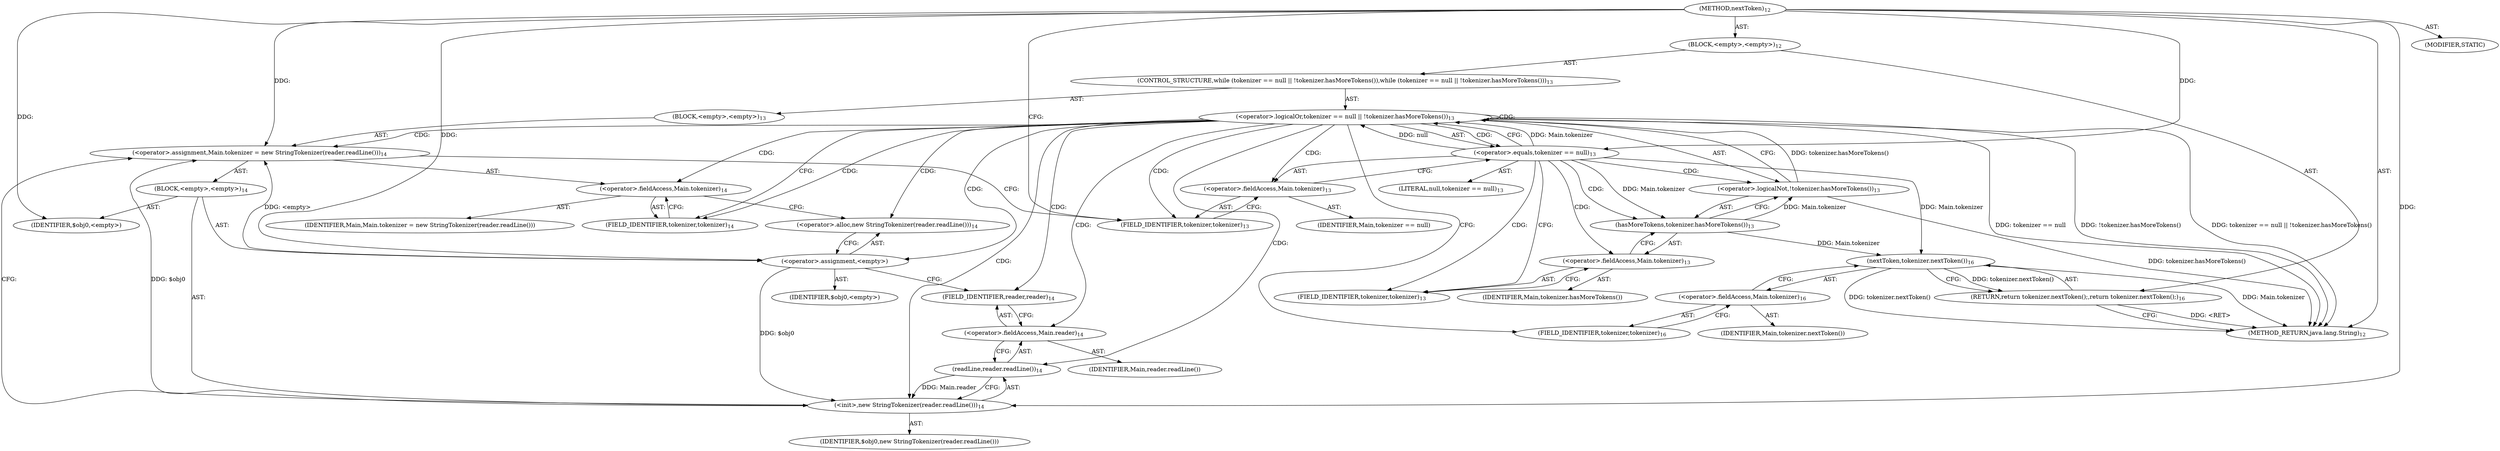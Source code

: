 digraph "nextToken" {  
"23" [label = <(METHOD,nextToken)<SUB>12</SUB>> ]
"24" [label = <(BLOCK,&lt;empty&gt;,&lt;empty&gt;)<SUB>12</SUB>> ]
"25" [label = <(CONTROL_STRUCTURE,while (tokenizer == null || !tokenizer.hasMoreTokens()),while (tokenizer == null || !tokenizer.hasMoreTokens()))<SUB>13</SUB>> ]
"26" [label = <(&lt;operator&gt;.logicalOr,tokenizer == null || !tokenizer.hasMoreTokens())<SUB>13</SUB>> ]
"27" [label = <(&lt;operator&gt;.equals,tokenizer == null)<SUB>13</SUB>> ]
"28" [label = <(&lt;operator&gt;.fieldAccess,Main.tokenizer)<SUB>13</SUB>> ]
"29" [label = <(IDENTIFIER,Main,tokenizer == null)> ]
"30" [label = <(FIELD_IDENTIFIER,tokenizer,tokenizer)<SUB>13</SUB>> ]
"31" [label = <(LITERAL,null,tokenizer == null)<SUB>13</SUB>> ]
"32" [label = <(&lt;operator&gt;.logicalNot,!tokenizer.hasMoreTokens())<SUB>13</SUB>> ]
"33" [label = <(hasMoreTokens,tokenizer.hasMoreTokens())<SUB>13</SUB>> ]
"34" [label = <(&lt;operator&gt;.fieldAccess,Main.tokenizer)<SUB>13</SUB>> ]
"35" [label = <(IDENTIFIER,Main,tokenizer.hasMoreTokens())> ]
"36" [label = <(FIELD_IDENTIFIER,tokenizer,tokenizer)<SUB>13</SUB>> ]
"37" [label = <(BLOCK,&lt;empty&gt;,&lt;empty&gt;)<SUB>13</SUB>> ]
"38" [label = <(&lt;operator&gt;.assignment,Main.tokenizer = new StringTokenizer(reader.readLine()))<SUB>14</SUB>> ]
"39" [label = <(&lt;operator&gt;.fieldAccess,Main.tokenizer)<SUB>14</SUB>> ]
"40" [label = <(IDENTIFIER,Main,Main.tokenizer = new StringTokenizer(reader.readLine()))> ]
"41" [label = <(FIELD_IDENTIFIER,tokenizer,tokenizer)<SUB>14</SUB>> ]
"42" [label = <(BLOCK,&lt;empty&gt;,&lt;empty&gt;)<SUB>14</SUB>> ]
"43" [label = <(&lt;operator&gt;.assignment,&lt;empty&gt;)> ]
"44" [label = <(IDENTIFIER,$obj0,&lt;empty&gt;)> ]
"45" [label = <(&lt;operator&gt;.alloc,new StringTokenizer(reader.readLine()))<SUB>14</SUB>> ]
"46" [label = <(&lt;init&gt;,new StringTokenizer(reader.readLine()))<SUB>14</SUB>> ]
"47" [label = <(IDENTIFIER,$obj0,new StringTokenizer(reader.readLine()))> ]
"48" [label = <(readLine,reader.readLine())<SUB>14</SUB>> ]
"49" [label = <(&lt;operator&gt;.fieldAccess,Main.reader)<SUB>14</SUB>> ]
"50" [label = <(IDENTIFIER,Main,reader.readLine())> ]
"51" [label = <(FIELD_IDENTIFIER,reader,reader)<SUB>14</SUB>> ]
"52" [label = <(IDENTIFIER,$obj0,&lt;empty&gt;)> ]
"53" [label = <(RETURN,return tokenizer.nextToken();,return tokenizer.nextToken();)<SUB>16</SUB>> ]
"54" [label = <(nextToken,tokenizer.nextToken())<SUB>16</SUB>> ]
"55" [label = <(&lt;operator&gt;.fieldAccess,Main.tokenizer)<SUB>16</SUB>> ]
"56" [label = <(IDENTIFIER,Main,tokenizer.nextToken())> ]
"57" [label = <(FIELD_IDENTIFIER,tokenizer,tokenizer)<SUB>16</SUB>> ]
"58" [label = <(MODIFIER,STATIC)> ]
"59" [label = <(METHOD_RETURN,java.lang.String)<SUB>12</SUB>> ]
  "23" -> "24"  [ label = "AST: "] 
  "23" -> "58"  [ label = "AST: "] 
  "23" -> "59"  [ label = "AST: "] 
  "24" -> "25"  [ label = "AST: "] 
  "24" -> "53"  [ label = "AST: "] 
  "25" -> "26"  [ label = "AST: "] 
  "25" -> "37"  [ label = "AST: "] 
  "26" -> "27"  [ label = "AST: "] 
  "26" -> "32"  [ label = "AST: "] 
  "27" -> "28"  [ label = "AST: "] 
  "27" -> "31"  [ label = "AST: "] 
  "28" -> "29"  [ label = "AST: "] 
  "28" -> "30"  [ label = "AST: "] 
  "32" -> "33"  [ label = "AST: "] 
  "33" -> "34"  [ label = "AST: "] 
  "34" -> "35"  [ label = "AST: "] 
  "34" -> "36"  [ label = "AST: "] 
  "37" -> "38"  [ label = "AST: "] 
  "38" -> "39"  [ label = "AST: "] 
  "38" -> "42"  [ label = "AST: "] 
  "39" -> "40"  [ label = "AST: "] 
  "39" -> "41"  [ label = "AST: "] 
  "42" -> "43"  [ label = "AST: "] 
  "42" -> "46"  [ label = "AST: "] 
  "42" -> "52"  [ label = "AST: "] 
  "43" -> "44"  [ label = "AST: "] 
  "43" -> "45"  [ label = "AST: "] 
  "46" -> "47"  [ label = "AST: "] 
  "46" -> "48"  [ label = "AST: "] 
  "48" -> "49"  [ label = "AST: "] 
  "49" -> "50"  [ label = "AST: "] 
  "49" -> "51"  [ label = "AST: "] 
  "53" -> "54"  [ label = "AST: "] 
  "54" -> "55"  [ label = "AST: "] 
  "55" -> "56"  [ label = "AST: "] 
  "55" -> "57"  [ label = "AST: "] 
  "53" -> "59"  [ label = "CFG: "] 
  "26" -> "41"  [ label = "CFG: "] 
  "26" -> "57"  [ label = "CFG: "] 
  "54" -> "53"  [ label = "CFG: "] 
  "27" -> "26"  [ label = "CFG: "] 
  "27" -> "36"  [ label = "CFG: "] 
  "32" -> "26"  [ label = "CFG: "] 
  "38" -> "30"  [ label = "CFG: "] 
  "55" -> "54"  [ label = "CFG: "] 
  "28" -> "27"  [ label = "CFG: "] 
  "33" -> "32"  [ label = "CFG: "] 
  "39" -> "45"  [ label = "CFG: "] 
  "57" -> "55"  [ label = "CFG: "] 
  "30" -> "28"  [ label = "CFG: "] 
  "34" -> "33"  [ label = "CFG: "] 
  "41" -> "39"  [ label = "CFG: "] 
  "43" -> "51"  [ label = "CFG: "] 
  "46" -> "38"  [ label = "CFG: "] 
  "36" -> "34"  [ label = "CFG: "] 
  "45" -> "43"  [ label = "CFG: "] 
  "48" -> "46"  [ label = "CFG: "] 
  "49" -> "48"  [ label = "CFG: "] 
  "51" -> "49"  [ label = "CFG: "] 
  "23" -> "30"  [ label = "CFG: "] 
  "53" -> "59"  [ label = "DDG: &lt;RET&gt;"] 
  "26" -> "59"  [ label = "DDG: tokenizer == null"] 
  "32" -> "59"  [ label = "DDG: tokenizer.hasMoreTokens()"] 
  "26" -> "59"  [ label = "DDG: !tokenizer.hasMoreTokens()"] 
  "26" -> "59"  [ label = "DDG: tokenizer == null || !tokenizer.hasMoreTokens()"] 
  "54" -> "59"  [ label = "DDG: Main.tokenizer"] 
  "54" -> "59"  [ label = "DDG: tokenizer.nextToken()"] 
  "54" -> "53"  [ label = "DDG: tokenizer.nextToken()"] 
  "27" -> "26"  [ label = "DDG: Main.tokenizer"] 
  "27" -> "26"  [ label = "DDG: null"] 
  "32" -> "26"  [ label = "DDG: tokenizer.hasMoreTokens()"] 
  "43" -> "38"  [ label = "DDG: &lt;empty&gt;"] 
  "46" -> "38"  [ label = "DDG: $obj0"] 
  "23" -> "38"  [ label = "DDG: "] 
  "27" -> "54"  [ label = "DDG: Main.tokenizer"] 
  "33" -> "54"  [ label = "DDG: Main.tokenizer"] 
  "23" -> "27"  [ label = "DDG: "] 
  "33" -> "32"  [ label = "DDG: Main.tokenizer"] 
  "27" -> "33"  [ label = "DDG: Main.tokenizer"] 
  "23" -> "43"  [ label = "DDG: "] 
  "23" -> "52"  [ label = "DDG: "] 
  "43" -> "46"  [ label = "DDG: $obj0"] 
  "23" -> "46"  [ label = "DDG: "] 
  "48" -> "46"  [ label = "DDG: Main.reader"] 
  "26" -> "30"  [ label = "CDG: "] 
  "26" -> "48"  [ label = "CDG: "] 
  "26" -> "49"  [ label = "CDG: "] 
  "26" -> "26"  [ label = "CDG: "] 
  "26" -> "51"  [ label = "CDG: "] 
  "26" -> "28"  [ label = "CDG: "] 
  "26" -> "46"  [ label = "CDG: "] 
  "26" -> "38"  [ label = "CDG: "] 
  "26" -> "41"  [ label = "CDG: "] 
  "26" -> "45"  [ label = "CDG: "] 
  "26" -> "27"  [ label = "CDG: "] 
  "26" -> "39"  [ label = "CDG: "] 
  "26" -> "43"  [ label = "CDG: "] 
  "27" -> "34"  [ label = "CDG: "] 
  "27" -> "32"  [ label = "CDG: "] 
  "27" -> "33"  [ label = "CDG: "] 
  "27" -> "36"  [ label = "CDG: "] 
}
